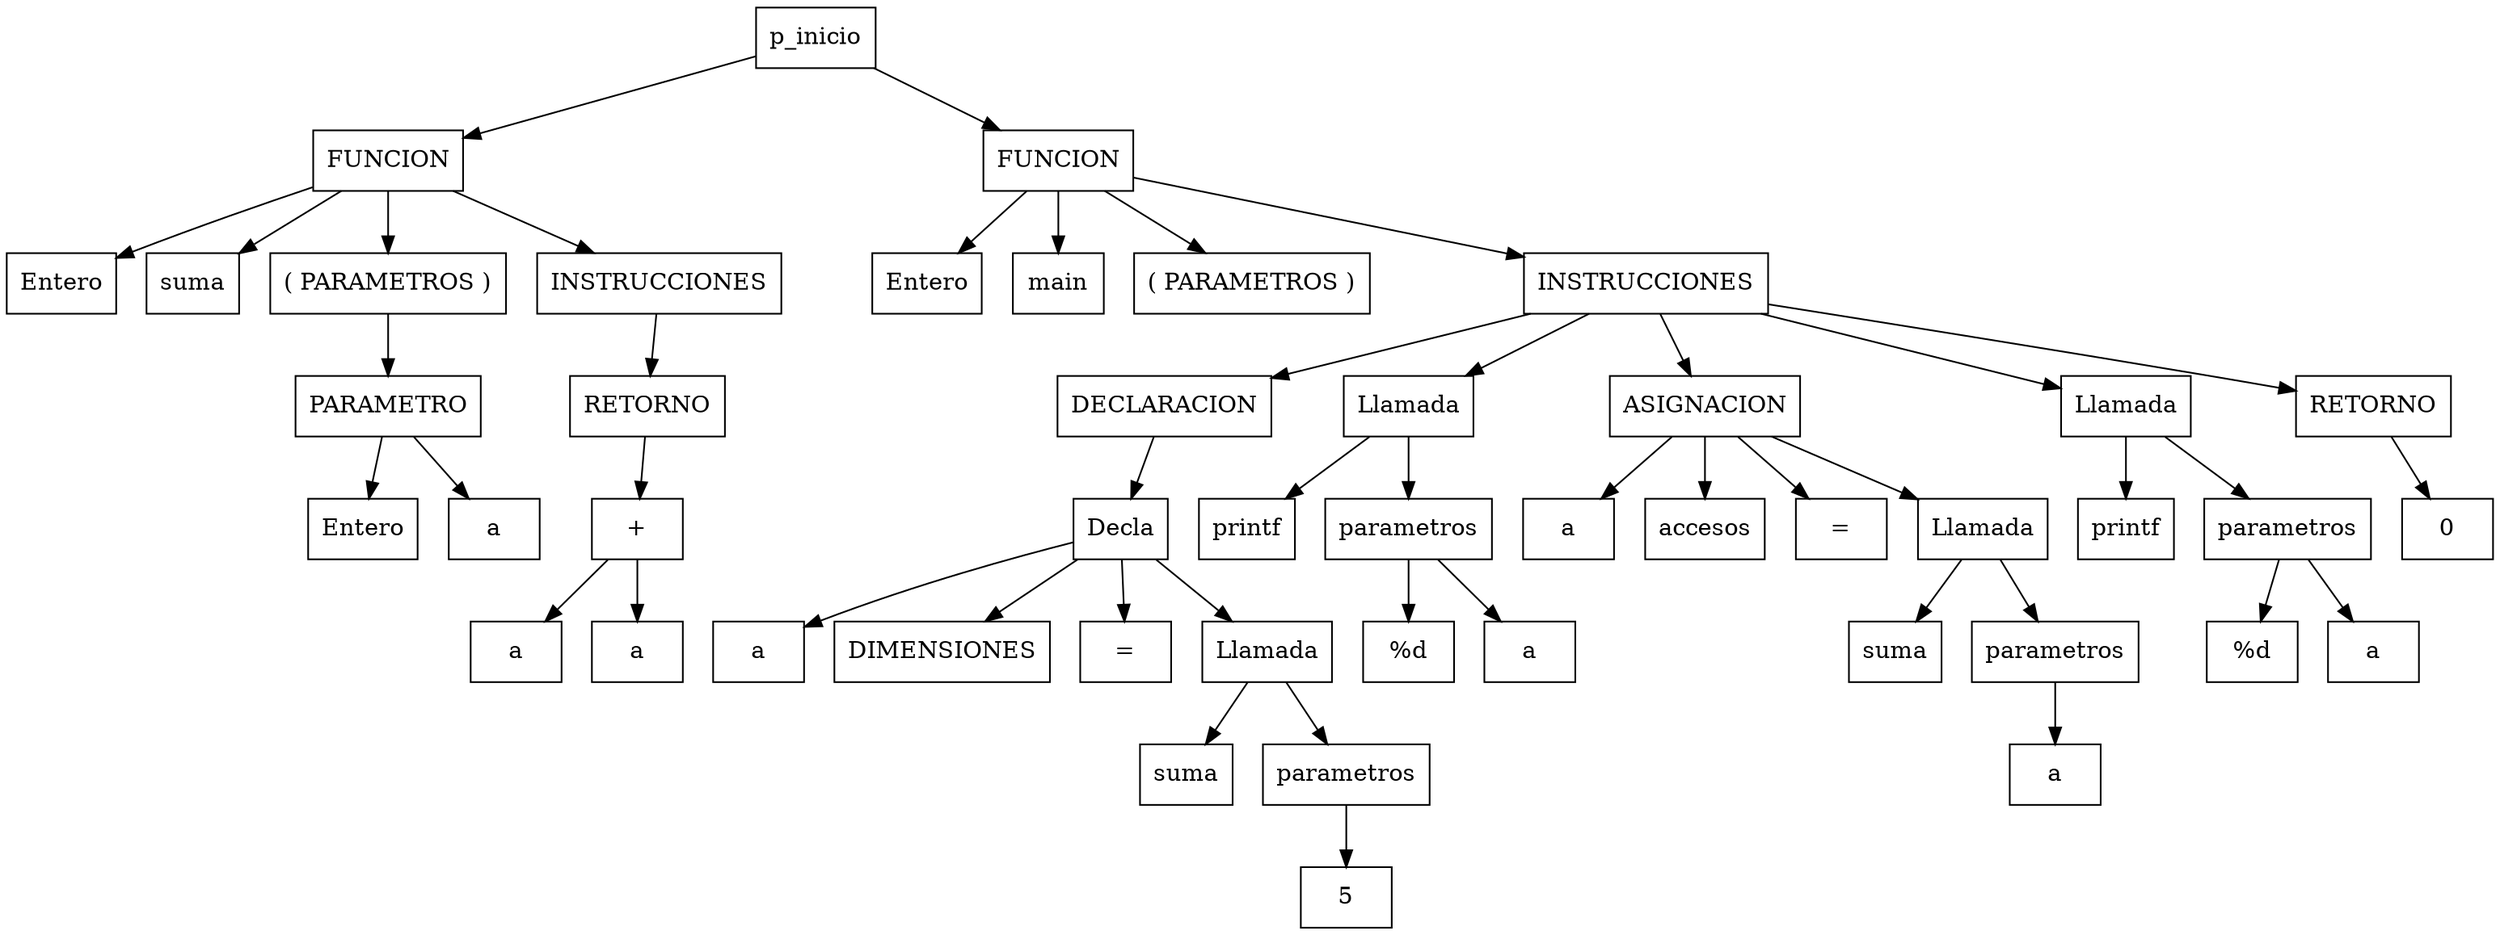 digraph Q { 
  node [shape=record];
node11[label="FUNCION"];
p_inicio ->node11;
node12[label="Entero"];
node11 -> node12;
node13[label="suma"];
node11 -> node13;
node14[label="( PARAMETROS )"];
node11 -> node14;
node0[label="PARAMETRO"];
node14 -> node0;
node1[label="Entero"];
node0 -> node1;
node2[label="a"];
node0 -> node2;
node15[label="{ INSTRUCCIONES }"];
node11 -> node15;
node6[label="RETORNO"];
node15 -> node6;
node5[label="+"];
node6 -> node5;
node3[label="a"];
node5 -> node3;
node4[label="a"];
node5 -> node4;
node63[label="FUNCION"];
p_inicio ->node63;
node64[label="Entero"];
node63 -> node64;
node65[label="main"];
node63 -> node65;
node66[label="( PARAMETROS )"];
node63 -> node66;
node67[label="{ INSTRUCCIONES }"];
node63 -> node67;
node27[label="DECLARACION"];
node67 -> node27;
node23[label="Decla"];
node27 -> node23;
node24[label="a"];
node23 -> node24;
node25[label="DIMENSIONES"];
node23 -> node25;
node26[label="="];
node23 -> node26;
node17[label="Llamada"];
node23 -> node17;
node18[label="suma"];
node17 -> node18;
node19[label="parametros"];
node17 -> node19;
node16[label="5"];
node19 -> node16;
node32[label="Llamada"];
node67 -> node32;
node33[label="printf"];
node32 -> node33;
node34[label="parametros"];
node32 -> node34;
node30[label="%d\n"];
node34 -> node30;
node31[label="a"];
node34 -> node31;
node45[label="ASIGNACION"];
node67 -> node45;
node46[label="a"];
node45 -> node46;
node47[label="accesos"];
node45 -> node47;
node48[label="="];
node45 -> node48;
node39[label="Llamada"];
node45 -> node39;
node40[label="suma"];
node39 -> node40;
node41[label="parametros"];
node39 -> node41;
node38[label="a"];
node41 -> node38;
node51[label="Llamada"];
node67 -> node51;
node52[label="printf"];
node51 -> node52;
node53[label="parametros"];
node51 -> node53;
node49[label="%d"];
node53 -> node49;
node50[label="a"];
node53 -> node50;
node58[label="RETORNO"];
node67 -> node58;
node57[label="0"];
node58 -> node57;

}